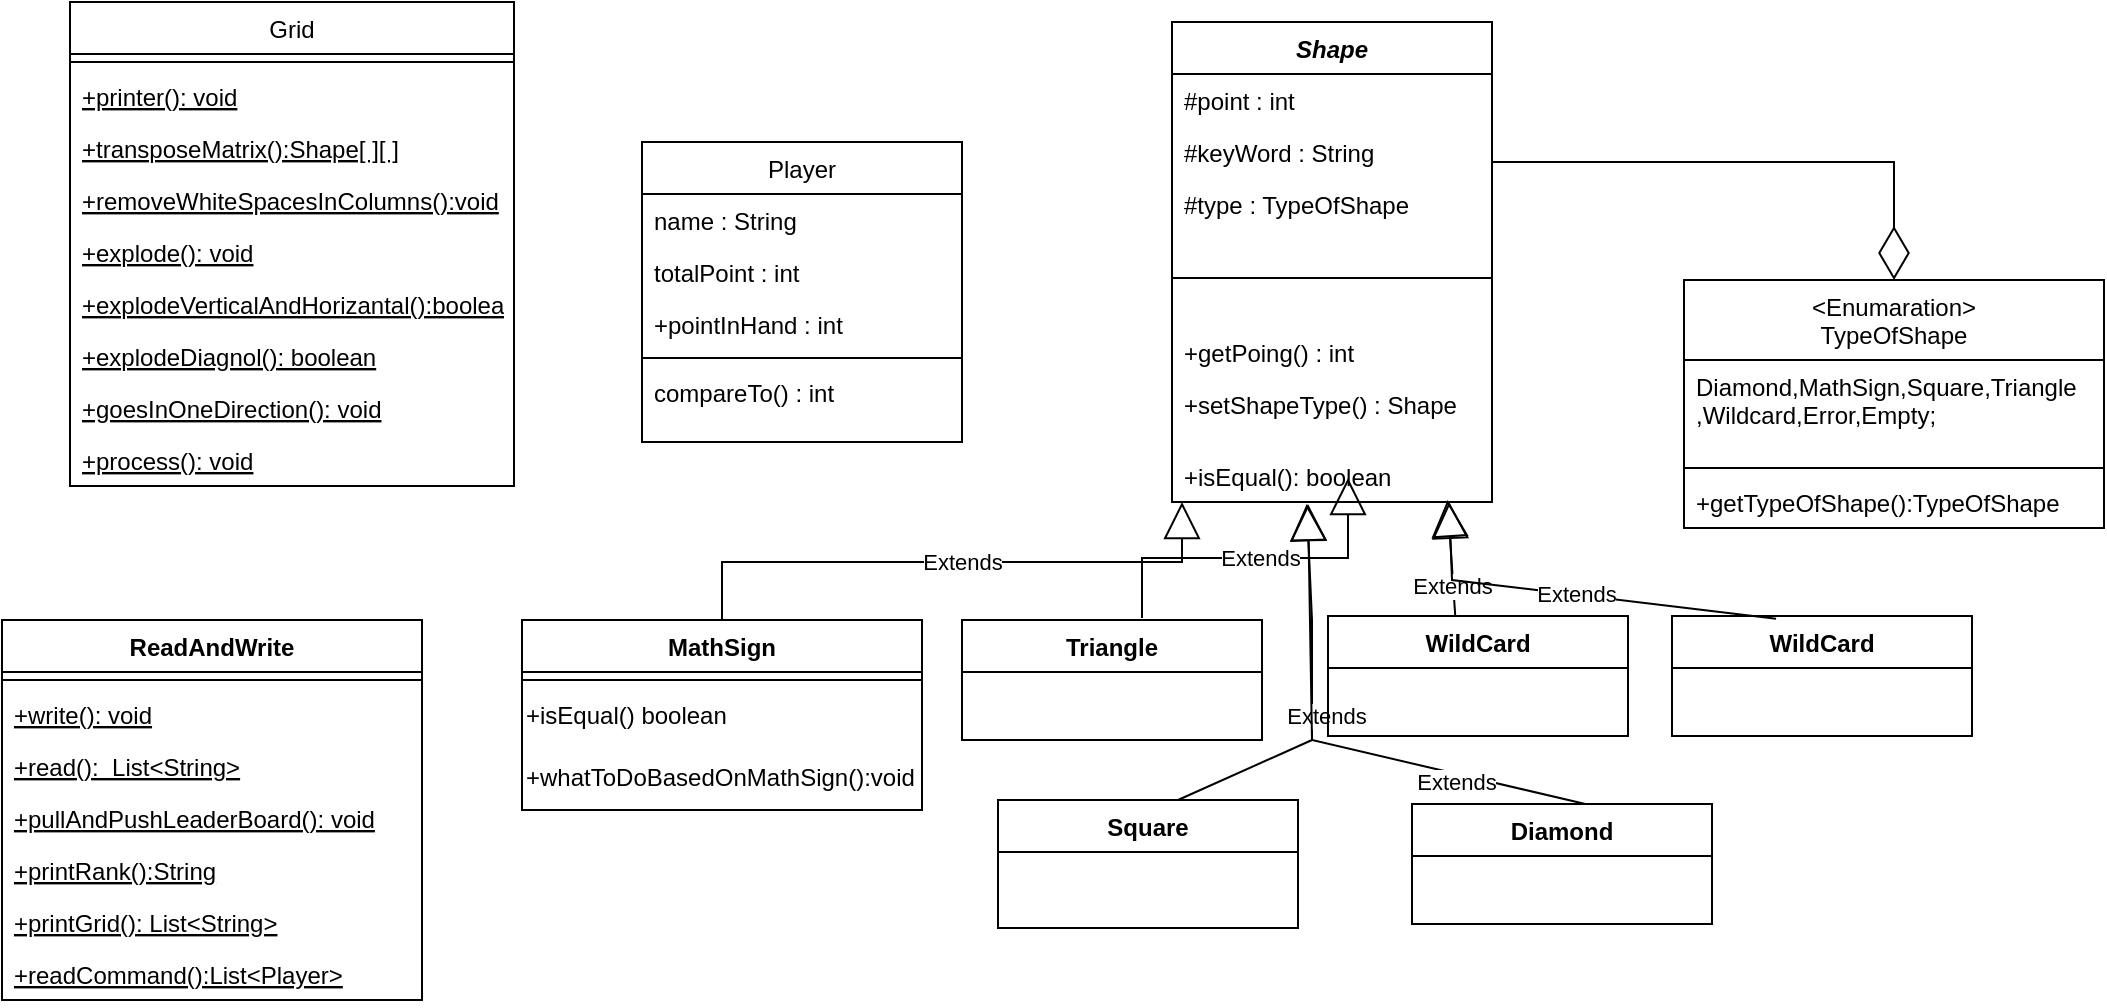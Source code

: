 <mxfile version="17.4.6" type="device"><diagram id="C5RBs43oDa-KdzZeNtuy" name="Page-1"><mxGraphModel dx="920" dy="442" grid="1" gridSize="10" guides="1" tooltips="1" connect="1" arrows="1" fold="1" page="1" pageScale="1" pageWidth="827" pageHeight="1169" math="0" shadow="0"><root><mxCell id="WIyWlLk6GJQsqaUBKTNV-0"/><mxCell id="WIyWlLk6GJQsqaUBKTNV-1" parent="WIyWlLk6GJQsqaUBKTNV-0"/><mxCell id="zkfFHV4jXpPFQw0GAbJ--0" value="Player" style="swimlane;fontStyle=0;align=center;verticalAlign=top;childLayout=stackLayout;horizontal=1;startSize=26;horizontalStack=0;resizeParent=1;resizeLast=0;collapsible=1;marginBottom=0;rounded=0;shadow=0;strokeWidth=1;" parent="WIyWlLk6GJQsqaUBKTNV-1" vertex="1"><mxGeometry x="749" y="350" width="160" height="150" as="geometry"><mxRectangle x="230" y="140" width="160" height="26" as="alternateBounds"/></mxGeometry></mxCell><mxCell id="zkfFHV4jXpPFQw0GAbJ--2" value="name : String" style="text;align=left;verticalAlign=top;spacingLeft=4;spacingRight=4;overflow=hidden;rotatable=0;points=[[0,0.5],[1,0.5]];portConstraint=eastwest;rounded=0;shadow=0;html=0;" parent="zkfFHV4jXpPFQw0GAbJ--0" vertex="1"><mxGeometry y="26" width="160" height="26" as="geometry"/></mxCell><mxCell id="zkfFHV4jXpPFQw0GAbJ--1" value="totalPoint : int" style="text;align=left;verticalAlign=top;spacingLeft=4;spacingRight=4;overflow=hidden;rotatable=0;points=[[0,0.5],[1,0.5]];portConstraint=eastwest;" parent="zkfFHV4jXpPFQw0GAbJ--0" vertex="1"><mxGeometry y="52" width="160" height="26" as="geometry"/></mxCell><mxCell id="zkfFHV4jXpPFQw0GAbJ--3" value="+pointInHand : int" style="text;align=left;verticalAlign=top;spacingLeft=4;spacingRight=4;overflow=hidden;rotatable=0;points=[[0,0.5],[1,0.5]];portConstraint=eastwest;rounded=0;shadow=0;html=0;" parent="zkfFHV4jXpPFQw0GAbJ--0" vertex="1"><mxGeometry y="78" width="160" height="26" as="geometry"/></mxCell><mxCell id="zkfFHV4jXpPFQw0GAbJ--4" value="" style="line;html=1;strokeWidth=1;align=left;verticalAlign=middle;spacingTop=-1;spacingLeft=3;spacingRight=3;rotatable=0;labelPosition=right;points=[];portConstraint=eastwest;" parent="zkfFHV4jXpPFQw0GAbJ--0" vertex="1"><mxGeometry y="104" width="160" height="8" as="geometry"/></mxCell><mxCell id="zkfFHV4jXpPFQw0GAbJ--5" value="compareTo() : int" style="text;align=left;verticalAlign=top;spacingLeft=4;spacingRight=4;overflow=hidden;rotatable=0;points=[[0,0.5],[1,0.5]];portConstraint=eastwest;" parent="zkfFHV4jXpPFQw0GAbJ--0" vertex="1"><mxGeometry y="112" width="160" height="26" as="geometry"/></mxCell><mxCell id="zkfFHV4jXpPFQw0GAbJ--17" value="Grid" style="swimlane;fontStyle=0;align=center;verticalAlign=top;childLayout=stackLayout;horizontal=1;startSize=26;horizontalStack=0;resizeParent=1;resizeLast=0;collapsible=1;marginBottom=0;rounded=0;shadow=0;strokeWidth=1;" parent="WIyWlLk6GJQsqaUBKTNV-1" vertex="1"><mxGeometry x="463" y="280" width="222" height="242" as="geometry"><mxRectangle x="550" y="140" width="160" height="26" as="alternateBounds"/></mxGeometry></mxCell><mxCell id="zkfFHV4jXpPFQw0GAbJ--23" value="" style="line;html=1;strokeWidth=1;align=left;verticalAlign=middle;spacingTop=-1;spacingLeft=3;spacingRight=3;rotatable=0;labelPosition=right;points=[];portConstraint=eastwest;" parent="zkfFHV4jXpPFQw0GAbJ--17" vertex="1"><mxGeometry y="26" width="222" height="8" as="geometry"/></mxCell><mxCell id="aE63MH3SSg-aYrXNOJO5-36" value="+printer(): void" style="text;align=left;verticalAlign=top;spacingLeft=4;spacingRight=4;overflow=hidden;rotatable=0;points=[[0,0.5],[1,0.5]];portConstraint=eastwest;rounded=0;shadow=0;html=0;fontStyle=4" parent="zkfFHV4jXpPFQw0GAbJ--17" vertex="1"><mxGeometry y="34" width="222" height="26" as="geometry"/></mxCell><mxCell id="aE63MH3SSg-aYrXNOJO5-34" value="+transposeMatrix():Shape[ ][ ]" style="text;align=left;verticalAlign=top;spacingLeft=4;spacingRight=4;overflow=hidden;rotatable=0;points=[[0,0.5],[1,0.5]];portConstraint=eastwest;rounded=0;shadow=0;html=0;fontStyle=4" parent="zkfFHV4jXpPFQw0GAbJ--17" vertex="1"><mxGeometry y="60" width="222" height="26" as="geometry"/></mxCell><mxCell id="aE63MH3SSg-aYrXNOJO5-35" value="+removeWhiteSpacesInColumns():void" style="text;align=left;verticalAlign=top;spacingLeft=4;spacingRight=4;overflow=hidden;rotatable=0;points=[[0,0.5],[1,0.5]];portConstraint=eastwest;rounded=0;shadow=0;html=0;fontStyle=4" parent="zkfFHV4jXpPFQw0GAbJ--17" vertex="1"><mxGeometry y="86" width="222" height="26" as="geometry"/></mxCell><mxCell id="aE63MH3SSg-aYrXNOJO5-37" value="+explode(): void" style="text;align=left;verticalAlign=top;spacingLeft=4;spacingRight=4;overflow=hidden;rotatable=0;points=[[0,0.5],[1,0.5]];portConstraint=eastwest;rounded=0;shadow=0;html=0;fontStyle=4" parent="zkfFHV4jXpPFQw0GAbJ--17" vertex="1"><mxGeometry y="112" width="222" height="26" as="geometry"/></mxCell><mxCell id="zkfFHV4jXpPFQw0GAbJ--25" value="+explodeVerticalAndHorizantal():boolean" style="text;align=left;verticalAlign=top;spacingLeft=4;spacingRight=4;overflow=hidden;rotatable=0;points=[[0,0.5],[1,0.5]];portConstraint=eastwest;fontStyle=4" parent="zkfFHV4jXpPFQw0GAbJ--17" vertex="1"><mxGeometry y="138" width="222" height="26" as="geometry"/></mxCell><mxCell id="aE63MH3SSg-aYrXNOJO5-39" value="+explodeDiagnol(): boolean" style="text;align=left;verticalAlign=top;spacingLeft=4;spacingRight=4;overflow=hidden;rotatable=0;points=[[0,0.5],[1,0.5]];portConstraint=eastwest;rounded=0;shadow=0;html=0;fontStyle=4" parent="zkfFHV4jXpPFQw0GAbJ--17" vertex="1"><mxGeometry y="164" width="222" height="26" as="geometry"/></mxCell><mxCell id="aE63MH3SSg-aYrXNOJO5-38" value="+goesInOneDirection(): void" style="text;align=left;verticalAlign=top;spacingLeft=4;spacingRight=4;overflow=hidden;rotatable=0;points=[[0,0.5],[1,0.5]];portConstraint=eastwest;rounded=0;shadow=0;html=0;fontStyle=4" parent="zkfFHV4jXpPFQw0GAbJ--17" vertex="1"><mxGeometry y="190" width="222" height="26" as="geometry"/></mxCell><mxCell id="ZgslYievbF_nddIaTZf4-4" value="+process(): void" style="text;align=left;verticalAlign=top;spacingLeft=4;spacingRight=4;overflow=hidden;rotatable=0;points=[[0,0.5],[1,0.5]];portConstraint=eastwest;rounded=0;shadow=0;html=0;fontStyle=4" vertex="1" parent="zkfFHV4jXpPFQw0GAbJ--17"><mxGeometry y="216" width="222" height="26" as="geometry"/></mxCell><mxCell id="aE63MH3SSg-aYrXNOJO5-5" value="Diamond" style="swimlane;fontStyle=1;align=center;verticalAlign=top;childLayout=stackLayout;horizontal=1;startSize=26;horizontalStack=0;resizeParent=1;resizeParentMax=0;resizeLast=0;collapsible=1;marginBottom=0;" parent="WIyWlLk6GJQsqaUBKTNV-1" vertex="1"><mxGeometry x="1134" y="681" width="150" height="60" as="geometry"/></mxCell><mxCell id="aE63MH3SSg-aYrXNOJO5-10" value="Triangle" style="swimlane;fontStyle=1;align=center;verticalAlign=top;childLayout=stackLayout;horizontal=1;startSize=26;horizontalStack=0;resizeParent=1;resizeParentMax=0;resizeLast=0;collapsible=1;marginBottom=0;" parent="WIyWlLk6GJQsqaUBKTNV-1" vertex="1"><mxGeometry x="909" y="589" width="150" height="60" as="geometry"/></mxCell><mxCell id="aE63MH3SSg-aYrXNOJO5-11" value="Square&#10;" style="swimlane;fontStyle=1;align=center;verticalAlign=top;childLayout=stackLayout;horizontal=1;startSize=26;horizontalStack=0;resizeParent=1;resizeParentMax=0;resizeLast=0;collapsible=1;marginBottom=0;" parent="WIyWlLk6GJQsqaUBKTNV-1" vertex="1"><mxGeometry x="927" y="679" width="150" height="64" as="geometry"/></mxCell><mxCell id="aE63MH3SSg-aYrXNOJO5-12" value="WildCard" style="swimlane;fontStyle=1;align=center;verticalAlign=top;childLayout=stackLayout;horizontal=1;startSize=26;horizontalStack=0;resizeParent=1;resizeParentMax=0;resizeLast=0;collapsible=1;marginBottom=0;" parent="WIyWlLk6GJQsqaUBKTNV-1" vertex="1"><mxGeometry x="1264" y="587" width="150" height="60" as="geometry"/></mxCell><mxCell id="aE63MH3SSg-aYrXNOJO5-13" value="Shape" style="swimlane;fontStyle=3;align=center;verticalAlign=top;childLayout=stackLayout;horizontal=1;startSize=26;horizontalStack=0;resizeParent=1;resizeParentMax=0;resizeLast=0;collapsible=1;marginBottom=0;" parent="WIyWlLk6GJQsqaUBKTNV-1" vertex="1"><mxGeometry x="1014" y="290" width="160" height="240" as="geometry"/></mxCell><mxCell id="aE63MH3SSg-aYrXNOJO5-14" value="#point : int" style="text;strokeColor=none;fillColor=none;align=left;verticalAlign=top;spacingLeft=4;spacingRight=4;overflow=hidden;rotatable=0;points=[[0,0.5],[1,0.5]];portConstraint=eastwest;" parent="aE63MH3SSg-aYrXNOJO5-13" vertex="1"><mxGeometry y="26" width="160" height="26" as="geometry"/></mxCell><mxCell id="aE63MH3SSg-aYrXNOJO5-17" value="#keyWord : String" style="text;strokeColor=none;fillColor=none;align=left;verticalAlign=top;spacingLeft=4;spacingRight=4;overflow=hidden;rotatable=0;points=[[0,0.5],[1,0.5]];portConstraint=eastwest;" parent="aE63MH3SSg-aYrXNOJO5-13" vertex="1"><mxGeometry y="52" width="160" height="26" as="geometry"/></mxCell><mxCell id="aE63MH3SSg-aYrXNOJO5-20" value="#type : TypeOfShape" style="text;strokeColor=none;fillColor=none;align=left;verticalAlign=top;spacingLeft=4;spacingRight=4;overflow=hidden;rotatable=0;points=[[0,0.5],[1,0.5]];portConstraint=eastwest;" parent="aE63MH3SSg-aYrXNOJO5-13" vertex="1"><mxGeometry y="78" width="160" height="26" as="geometry"/></mxCell><mxCell id="aE63MH3SSg-aYrXNOJO5-15" value="" style="line;strokeWidth=1;fillColor=none;align=left;verticalAlign=middle;spacingTop=-1;spacingLeft=3;spacingRight=3;rotatable=0;labelPosition=right;points=[];portConstraint=eastwest;" parent="aE63MH3SSg-aYrXNOJO5-13" vertex="1"><mxGeometry y="104" width="160" height="48" as="geometry"/></mxCell><mxCell id="aE63MH3SSg-aYrXNOJO5-21" value="+getPoing() : int" style="text;strokeColor=none;fillColor=none;align=left;verticalAlign=top;spacingLeft=4;spacingRight=4;overflow=hidden;rotatable=0;points=[[0,0.5],[1,0.5]];portConstraint=eastwest;" parent="aE63MH3SSg-aYrXNOJO5-13" vertex="1"><mxGeometry y="152" width="160" height="26" as="geometry"/></mxCell><mxCell id="aE63MH3SSg-aYrXNOJO5-19" value="+setShapeType() : Shape" style="text;strokeColor=none;fillColor=none;align=left;verticalAlign=top;spacingLeft=4;spacingRight=4;overflow=hidden;rotatable=0;points=[[0,0.5],[1,0.5]];portConstraint=eastwest;" parent="aE63MH3SSg-aYrXNOJO5-13" vertex="1"><mxGeometry y="178" width="160" height="36" as="geometry"/></mxCell><mxCell id="aE63MH3SSg-aYrXNOJO5-16" value="+isEqual(): boolean" style="text;strokeColor=none;fillColor=none;align=left;verticalAlign=top;spacingLeft=4;spacingRight=4;overflow=hidden;rotatable=0;points=[[0,0.5],[1,0.5]];portConstraint=eastwest;" parent="aE63MH3SSg-aYrXNOJO5-13" vertex="1"><mxGeometry y="214" width="160" height="26" as="geometry"/></mxCell><mxCell id="aE63MH3SSg-aYrXNOJO5-22" value="Extends" style="endArrow=block;endSize=16;endFill=0;html=1;rounded=0;exitX=0.5;exitY=0;exitDx=0;exitDy=0;" parent="WIyWlLk6GJQsqaUBKTNV-1" edge="1"><mxGeometry x="0.031" width="160" relative="1" as="geometry"><mxPoint x="999" y="588" as="sourcePoint"/><mxPoint x="1102" y="518" as="targetPoint"/><Array as="points"><mxPoint x="999" y="558"/><mxPoint x="1054" y="558"/><mxPoint x="1102" y="558"/></Array><mxPoint as="offset"/></mxGeometry></mxCell><mxCell id="aE63MH3SSg-aYrXNOJO5-25" value="Extends" style="endArrow=block;endSize=16;endFill=0;html=1;rounded=0;exitX=0.5;exitY=0;exitDx=0;exitDy=0;entryX=0.421;entryY=1.038;entryDx=0;entryDy=0;entryPerimeter=0;" parent="WIyWlLk6GJQsqaUBKTNV-1" target="aE63MH3SSg-aYrXNOJO5-16" edge="1"><mxGeometry x="-0.111" y="-7" width="160" relative="1" as="geometry"><mxPoint x="1017" y="679" as="sourcePoint"/><mxPoint x="1047.16" y="520.004" as="targetPoint"/><Array as="points"><mxPoint x="1084" y="649"/><mxPoint x="1084" y="589"/></Array><mxPoint as="offset"/></mxGeometry></mxCell><mxCell id="aE63MH3SSg-aYrXNOJO5-29" value="WildCard" style="swimlane;fontStyle=1;align=center;verticalAlign=top;childLayout=stackLayout;horizontal=1;startSize=26;horizontalStack=0;resizeParent=1;resizeParentMax=0;resizeLast=0;collapsible=1;marginBottom=0;" parent="WIyWlLk6GJQsqaUBKTNV-1" vertex="1"><mxGeometry x="1092" y="587" width="150" height="60" as="geometry"/></mxCell><mxCell id="aE63MH3SSg-aYrXNOJO5-31" value="Extends" style="endArrow=block;endSize=16;endFill=0;html=1;rounded=0;entryX=0.861;entryY=0.962;entryDx=0;entryDy=0;entryPerimeter=0;exitX=0.424;exitY=-0.007;exitDx=0;exitDy=0;exitPerimeter=0;" parent="WIyWlLk6GJQsqaUBKTNV-1" source="aE63MH3SSg-aYrXNOJO5-29" target="aE63MH3SSg-aYrXNOJO5-16" edge="1"><mxGeometry x="-0.479" y="1" width="160" relative="1" as="geometry"><mxPoint x="1149" y="579" as="sourcePoint"/><mxPoint x="1314" y="586" as="targetPoint"/><mxPoint as="offset"/></mxGeometry></mxCell><mxCell id="aE63MH3SSg-aYrXNOJO5-32" value="Extends" style="endArrow=block;endSize=16;endFill=0;html=1;rounded=0;entryX=0.866;entryY=0.997;entryDx=0;entryDy=0;entryPerimeter=0;exitX=0.347;exitY=0.022;exitDx=0;exitDy=0;exitPerimeter=0;" parent="WIyWlLk6GJQsqaUBKTNV-1" source="aE63MH3SSg-aYrXNOJO5-12" target="aE63MH3SSg-aYrXNOJO5-16" edge="1"><mxGeometry width="160" relative="1" as="geometry"><mxPoint x="1319.28" y="587" as="sourcePoint"/><mxPoint x="1314" y="522.664" as="targetPoint"/><Array as="points"><mxPoint x="1154" y="569"/></Array></mxGeometry></mxCell><mxCell id="aE63MH3SSg-aYrXNOJO5-33" value="Extends" style="endArrow=block;endSize=16;endFill=0;html=1;rounded=0;entryX=0.425;entryY=1.038;entryDx=0;entryDy=0;entryPerimeter=0;exitX=0.347;exitY=0.022;exitDx=0;exitDy=0;exitPerimeter=0;" parent="WIyWlLk6GJQsqaUBKTNV-1" target="aE63MH3SSg-aYrXNOJO5-16" edge="1"><mxGeometry x="-0.496" y="4" width="160" relative="1" as="geometry"><mxPoint x="1220.69" y="681" as="sourcePoint"/><mxPoint x="1074" y="617.672" as="targetPoint"/><Array as="points"><mxPoint x="1084" y="649"/></Array><mxPoint as="offset"/></mxGeometry></mxCell><mxCell id="aE63MH3SSg-aYrXNOJO5-40" value="MathSign" style="swimlane;fontStyle=1;align=center;verticalAlign=top;childLayout=stackLayout;horizontal=1;startSize=26;horizontalStack=0;resizeParent=1;resizeParentMax=0;resizeLast=0;collapsible=1;marginBottom=0;" parent="WIyWlLk6GJQsqaUBKTNV-1" vertex="1"><mxGeometry x="689" y="589" width="200" height="95" as="geometry"/></mxCell><mxCell id="aE63MH3SSg-aYrXNOJO5-42" value="" style="line;strokeWidth=1;fillColor=none;align=left;verticalAlign=middle;spacingTop=-1;spacingLeft=3;spacingRight=3;rotatable=0;labelPosition=right;points=[];portConstraint=eastwest;" parent="aE63MH3SSg-aYrXNOJO5-40" vertex="1"><mxGeometry y="26" width="200" height="8" as="geometry"/></mxCell><mxCell id="aE63MH3SSg-aYrXNOJO5-49" value="+isEqual() boolean" style="text;whiteSpace=wrap;html=1;" parent="aE63MH3SSg-aYrXNOJO5-40" vertex="1"><mxGeometry y="34" width="200" height="31" as="geometry"/></mxCell><mxCell id="aE63MH3SSg-aYrXNOJO5-46" value="+whatToDoBasedOnMathSign():void" style="text;whiteSpace=wrap;html=1;" parent="aE63MH3SSg-aYrXNOJO5-40" vertex="1"><mxGeometry y="65" width="200" height="30" as="geometry"/></mxCell><mxCell id="aE63MH3SSg-aYrXNOJO5-51" value="Extends" style="endArrow=block;endSize=16;endFill=0;html=1;rounded=0;exitX=0.5;exitY=0;exitDx=0;exitDy=0;" parent="WIyWlLk6GJQsqaUBKTNV-1" source="aE63MH3SSg-aYrXNOJO5-40" edge="1"><mxGeometry x="0.031" width="160" relative="1" as="geometry"><mxPoint x="919" y="598" as="sourcePoint"/><mxPoint x="1019" y="530" as="targetPoint"/><Array as="points"><mxPoint x="789" y="560"/><mxPoint x="974" y="560"/><mxPoint x="1019" y="560"/></Array><mxPoint as="offset"/></mxGeometry></mxCell><mxCell id="aE63MH3SSg-aYrXNOJO5-52" value="ReadAndWrite" style="swimlane;fontStyle=1;align=center;verticalAlign=top;childLayout=stackLayout;horizontal=1;startSize=26;horizontalStack=0;resizeParent=1;resizeParentMax=0;resizeLast=0;collapsible=1;marginBottom=0;" parent="WIyWlLk6GJQsqaUBKTNV-1" vertex="1"><mxGeometry x="429" y="589" width="210" height="190" as="geometry"/></mxCell><mxCell id="aE63MH3SSg-aYrXNOJO5-54" value="" style="line;strokeWidth=1;fillColor=none;align=left;verticalAlign=middle;spacingTop=-1;spacingLeft=3;spacingRight=3;rotatable=0;labelPosition=right;points=[];portConstraint=eastwest;" parent="aE63MH3SSg-aYrXNOJO5-52" vertex="1"><mxGeometry y="26" width="210" height="8" as="geometry"/></mxCell><mxCell id="aE63MH3SSg-aYrXNOJO5-55" value="+write(): void" style="text;strokeColor=none;fillColor=none;align=left;verticalAlign=top;spacingLeft=4;spacingRight=4;overflow=hidden;rotatable=0;points=[[0,0.5],[1,0.5]];portConstraint=eastwest;fontStyle=4" parent="aE63MH3SSg-aYrXNOJO5-52" vertex="1"><mxGeometry y="34" width="210" height="26" as="geometry"/></mxCell><mxCell id="aE63MH3SSg-aYrXNOJO5-56" value="+read():  List&lt;String&gt;" style="text;strokeColor=none;fillColor=none;align=left;verticalAlign=top;spacingLeft=4;spacingRight=4;overflow=hidden;rotatable=0;points=[[0,0.5],[1,0.5]];portConstraint=eastwest;fontStyle=4" parent="aE63MH3SSg-aYrXNOJO5-52" vertex="1"><mxGeometry y="60" width="210" height="26" as="geometry"/></mxCell><mxCell id="ZgslYievbF_nddIaTZf4-0" value="+pullAndPushLeaderBoard(): void" style="text;strokeColor=none;fillColor=none;align=left;verticalAlign=top;spacingLeft=4;spacingRight=4;overflow=hidden;rotatable=0;points=[[0,0.5],[1,0.5]];portConstraint=eastwest;fontStyle=4" vertex="1" parent="aE63MH3SSg-aYrXNOJO5-52"><mxGeometry y="86" width="210" height="26" as="geometry"/></mxCell><mxCell id="aE63MH3SSg-aYrXNOJO5-58" value="+printRank():String" style="text;strokeColor=none;fillColor=none;align=left;verticalAlign=top;spacingLeft=4;spacingRight=4;overflow=hidden;rotatable=0;points=[[0,0.5],[1,0.5]];portConstraint=eastwest;fontStyle=4" parent="aE63MH3SSg-aYrXNOJO5-52" vertex="1"><mxGeometry y="112" width="210" height="26" as="geometry"/></mxCell><mxCell id="ZgslYievbF_nddIaTZf4-1" value="+printGrid(): List&lt;String&gt;" style="text;strokeColor=none;fillColor=none;align=left;verticalAlign=top;spacingLeft=4;spacingRight=4;overflow=hidden;rotatable=0;points=[[0,0.5],[1,0.5]];portConstraint=eastwest;fontStyle=4" vertex="1" parent="aE63MH3SSg-aYrXNOJO5-52"><mxGeometry y="138" width="210" height="26" as="geometry"/></mxCell><mxCell id="ZgslYievbF_nddIaTZf4-2" value="+readCommand():List&lt;Player&gt;" style="text;strokeColor=none;fillColor=none;align=left;verticalAlign=top;spacingLeft=4;spacingRight=4;overflow=hidden;rotatable=0;points=[[0,0.5],[1,0.5]];portConstraint=eastwest;fontStyle=4" vertex="1" parent="aE63MH3SSg-aYrXNOJO5-52"><mxGeometry y="164" width="210" height="26" as="geometry"/></mxCell><mxCell id="aE63MH3SSg-aYrXNOJO5-59" value="&lt;Enumaration&gt;&#10;TypeOfShape" style="swimlane;fontStyle=0;align=center;verticalAlign=top;childLayout=stackLayout;horizontal=1;startSize=40;horizontalStack=0;resizeParent=1;resizeParentMax=0;resizeLast=0;collapsible=1;marginBottom=0;" parent="WIyWlLk6GJQsqaUBKTNV-1" vertex="1"><mxGeometry x="1270" y="419" width="210" height="124" as="geometry"/></mxCell><mxCell id="aE63MH3SSg-aYrXNOJO5-60" value="&#9;Diamond,MathSign,Square,Triangle&#10;,Wildcard,Error,Empty;&#10;" style="text;strokeColor=none;fillColor=none;align=left;verticalAlign=top;spacingLeft=4;spacingRight=4;overflow=hidden;rotatable=0;points=[[0,0.5],[1,0.5]];portConstraint=eastwest;" parent="aE63MH3SSg-aYrXNOJO5-59" vertex="1"><mxGeometry y="40" width="210" height="50" as="geometry"/></mxCell><mxCell id="aE63MH3SSg-aYrXNOJO5-61" value="" style="line;strokeWidth=1;fillColor=none;align=left;verticalAlign=middle;spacingTop=-1;spacingLeft=3;spacingRight=3;rotatable=0;labelPosition=right;points=[];portConstraint=eastwest;" parent="aE63MH3SSg-aYrXNOJO5-59" vertex="1"><mxGeometry y="90" width="210" height="8" as="geometry"/></mxCell><mxCell id="aE63MH3SSg-aYrXNOJO5-62" value="+getTypeOfShape():TypeOfShape" style="text;strokeColor=none;fillColor=none;align=left;verticalAlign=top;spacingLeft=4;spacingRight=4;overflow=hidden;rotatable=0;points=[[0,0.5],[1,0.5]];portConstraint=eastwest;" parent="aE63MH3SSg-aYrXNOJO5-59" vertex="1"><mxGeometry y="98" width="210" height="26" as="geometry"/></mxCell><mxCell id="ZgslYievbF_nddIaTZf4-3" value="" style="endArrow=diamondThin;endFill=0;endSize=24;html=1;rounded=0;entryX=0.5;entryY=0;entryDx=0;entryDy=0;" edge="1" parent="WIyWlLk6GJQsqaUBKTNV-1" target="aE63MH3SSg-aYrXNOJO5-59"><mxGeometry width="160" relative="1" as="geometry"><mxPoint x="1174" y="360" as="sourcePoint"/><mxPoint x="1334" y="360" as="targetPoint"/><Array as="points"><mxPoint x="1375" y="360"/></Array></mxGeometry></mxCell></root></mxGraphModel></diagram></mxfile>